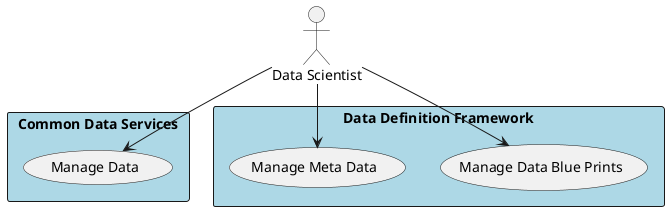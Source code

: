 @startuml


Actor "Data Scientist" as DataScientist


rectangle "Common Data Services" as CDS  #lightblue {
        usecase "Manage Data" as ManageData
    DataScientist --> ManageData

}

rectangle "Data Definition Framework" as DDF  #lightblue {
        usecase "Manage Data Blue Prints" as ManageDataBluePrints
    DataScientist --> ManageDataBluePrints
    usecase "Manage Meta Data" as ManageMetaData
    DataScientist --> ManageMetaData

}


@enduml
